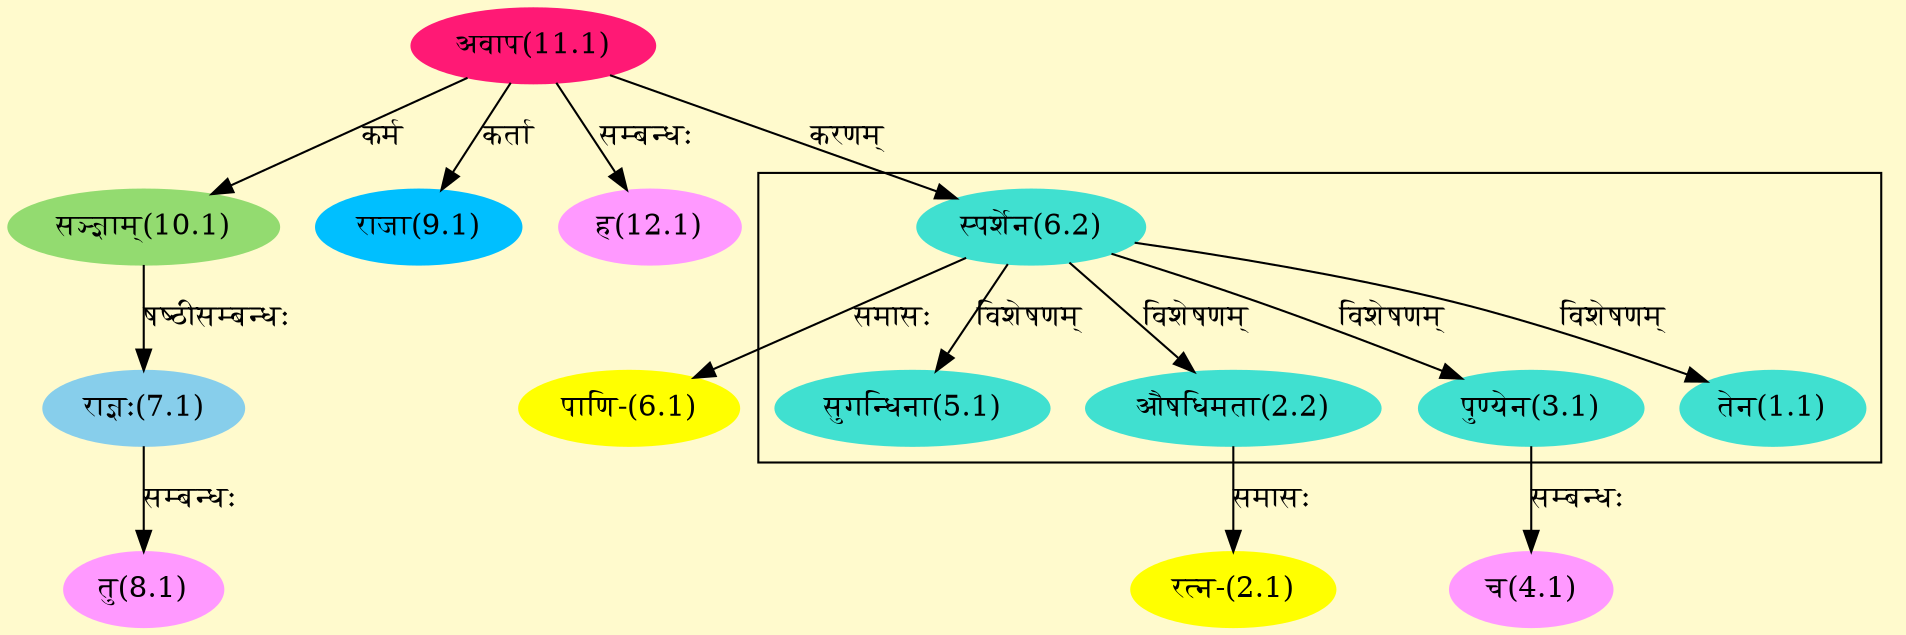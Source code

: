 digraph G{
rankdir=BT;
 compound=true;
 bgcolor="lemonchiffon1";

subgraph cluster_1{
Node1_1 [style=filled, color="#40E0D0" label = "तेन(1.1)"]
Node6_2 [style=filled, color="#40E0D0" label = "स्पर्शेन(6.2)"]
Node2_2 [style=filled, color="#40E0D0" label = "औषधिमता(2.2)"]
Node3_1 [style=filled, color="#40E0D0" label = "पुण्येन(3.1)"]
Node5_1 [style=filled, color="#40E0D0" label = "सुगन्धिना(5.1)"]

}
Node2_1 [style=filled, color="#FFFF00" label = "रत्न-(2.1)"]
Node2_2 [style=filled, color="#40E0D0" label = "औषधिमता(2.2)"]
Node4_1 [style=filled, color="#FF99FF" label = "च(4.1)"]
Node3_1 [style=filled, color="#40E0D0" label = "पुण्येन(3.1)"]
Node6_1 [style=filled, color="#FFFF00" label = "पाणि-(6.1)"]
Node6_2 [style=filled, color="#40E0D0" label = "स्पर्शेन(6.2)"]
Node11_1 [style=filled, color="#FF1975" label = "अवाप(11.1)"]
Node7_1 [style=filled, color="#87CEEB" label = "राज्ञः(7.1)"]
Node10_1 [style=filled, color="#93DB70" label = "सञ्ज्ञाम्(10.1)"]
Node8_1 [style=filled, color="#FF99FF" label = "तु(8.1)"]
Node9_1 [style=filled, color="#00BFFF" label = "राजा(9.1)"]
Node [style=filled, color="" label = "()"]
Node12_1 [style=filled, color="#FF99FF" label = "ह(12.1)"]
/* Start of Relations section */

Node1_1 -> Node6_2 [  label="विशेषणम्"  dir="back" ]
Node2_1 -> Node2_2 [  label="समासः"  dir="back" ]
Node2_2 -> Node6_2 [  label="विशेषणम्"  dir="back" ]
Node3_1 -> Node6_2 [  label="विशेषणम्"  dir="back" ]
Node4_1 -> Node3_1 [  label="सम्बन्धः"  dir="back" ]
Node5_1 -> Node6_2 [  label="विशेषणम्"  dir="back" ]
Node6_1 -> Node6_2 [  label="समासः"  dir="back" ]
Node6_2 -> Node11_1 [  label="करणम्"  dir="back" ]
Node7_1 -> Node10_1 [  label="षष्ठीसम्बन्धः"  dir="back" ]
Node8_1 -> Node7_1 [  label="सम्बन्धः"  dir="back" ]
Node9_1 -> Node11_1 [  label="कर्ता"  dir="back" ]
Node10_1 -> Node11_1 [  label="कर्म"  dir="back" ]
Node12_1 -> Node11_1 [  label="सम्बन्धः"  dir="back" ]
}
